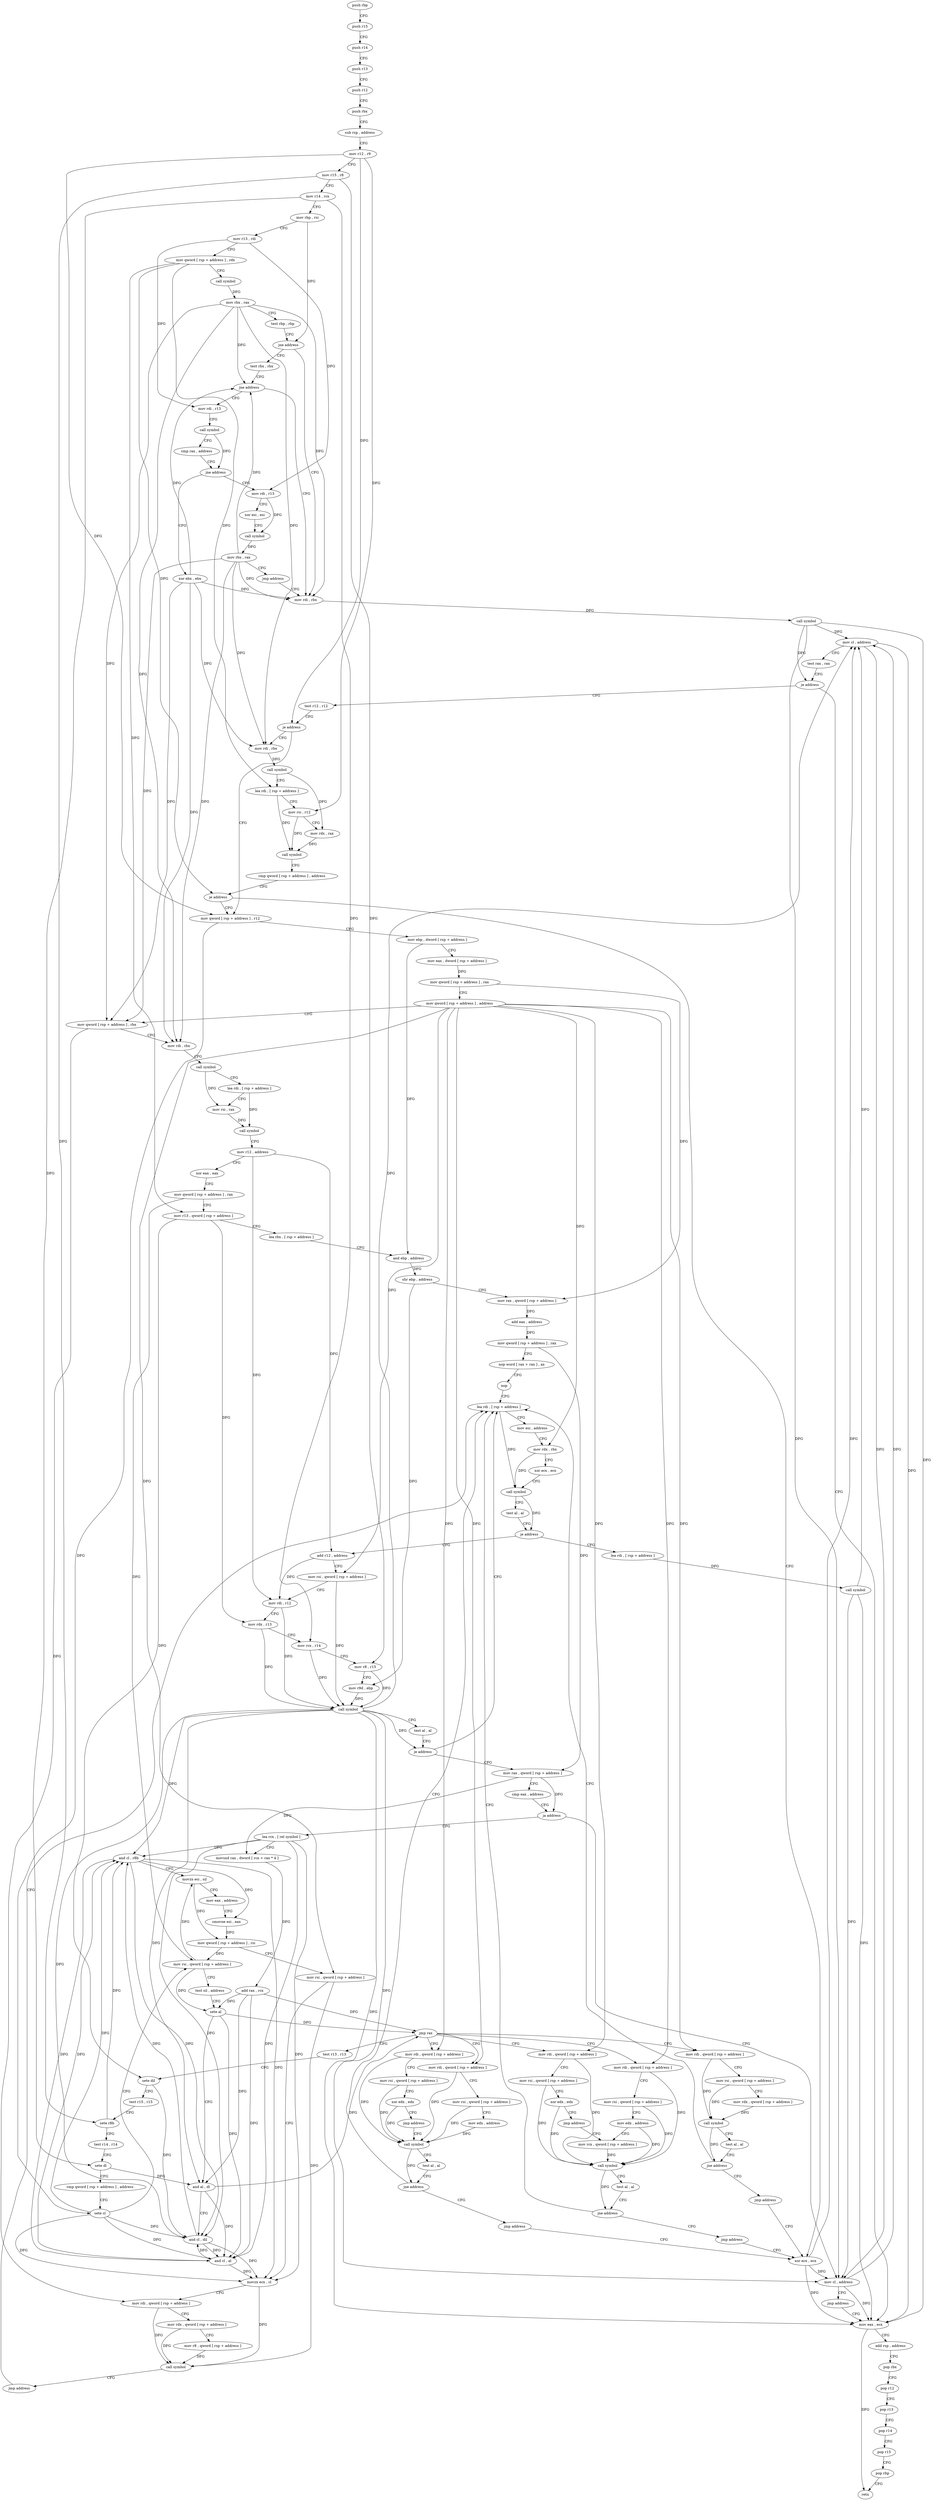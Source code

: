 digraph "func" {
"96880" [label = "push rbp" ]
"96881" [label = "push r15" ]
"96883" [label = "push r14" ]
"96885" [label = "push r13" ]
"96887" [label = "push r12" ]
"96889" [label = "push rbx" ]
"96890" [label = "sub rsp , address" ]
"96894" [label = "mov r12 , r9" ]
"96897" [label = "mov r15 , r8" ]
"96900" [label = "mov r14 , rcx" ]
"96903" [label = "mov rbp , rsi" ]
"96906" [label = "mov r13 , rdi" ]
"96909" [label = "mov qword [ rsp + address ] , rdx" ]
"96914" [label = "call symbol" ]
"96919" [label = "mov rbx , rax" ]
"96922" [label = "test rbp , rbp" ]
"96925" [label = "jne address" ]
"96963" [label = "mov rdi , rbx" ]
"96927" [label = "test rbx , rbx" ]
"96966" [label = "call symbol" ]
"96971" [label = "mov cl , address" ]
"96973" [label = "test rax , rax" ]
"96976" [label = "je address" ]
"97500" [label = "mov eax , ecx" ]
"96982" [label = "test r12 , r12" ]
"96930" [label = "jne address" ]
"96932" [label = "mov rdi , r13" ]
"97502" [label = "add rsp , address" ]
"97506" [label = "pop rbx" ]
"97507" [label = "pop r12" ]
"97509" [label = "pop r13" ]
"97511" [label = "pop r14" ]
"97513" [label = "pop r15" ]
"97515" [label = "pop rbp" ]
"97516" [label = "retn" ]
"96985" [label = "je address" ]
"97023" [label = "mov qword [ rsp + address ] , r12" ]
"96987" [label = "mov rdi , rbx" ]
"96935" [label = "call symbol" ]
"96940" [label = "cmp rax , address" ]
"96944" [label = "jne address" ]
"96961" [label = "xor ebx , ebx" ]
"96946" [label = "mov rdi , r13" ]
"97028" [label = "mov ebp , dword [ rsp + address ]" ]
"97035" [label = "mov eax , dword [ rsp + address ]" ]
"97042" [label = "mov qword [ rsp + address ] , rax" ]
"97047" [label = "mov qword [ rsp + address ] , address" ]
"97056" [label = "mov qword [ rsp + address ] , rbx" ]
"97061" [label = "mov rdi , rbx" ]
"97064" [label = "call symbol" ]
"97069" [label = "lea rdi , [ rsp + address ]" ]
"97074" [label = "mov rsi , rax" ]
"97077" [label = "call symbol" ]
"97082" [label = "mov r12 , address" ]
"97089" [label = "xor eax , eax" ]
"97091" [label = "mov qword [ rsp + address ] , rax" ]
"97096" [label = "mov r13 , qword [ rsp + address ]" ]
"97101" [label = "lea rbx , [ rsp + address ]" ]
"97106" [label = "and ebp , address" ]
"97109" [label = "shr ebp , address" ]
"97111" [label = "mov rax , qword [ rsp + address ]" ]
"97116" [label = "add eax , address" ]
"97119" [label = "mov qword [ rsp + address ] , rax" ]
"97124" [label = "nop word [ rax + rax ] , ax" ]
"97134" [label = "nop" ]
"97136" [label = "lea rdi , [ rsp + address ]" ]
"96990" [label = "call symbol" ]
"96995" [label = "lea rdi , [ rsp + address ]" ]
"97000" [label = "mov rsi , r12" ]
"97003" [label = "mov rdx , rax" ]
"97006" [label = "call symbol" ]
"97011" [label = "cmp qword [ rsp + address ] , address" ]
"97017" [label = "je address" ]
"97498" [label = "xor ecx , ecx" ]
"96949" [label = "xor esi , esi" ]
"96951" [label = "call symbol" ]
"96956" [label = "mov rbx , rax" ]
"96959" [label = "jmp address" ]
"97484" [label = "lea rdi , [ rsp + address ]" ]
"97489" [label = "call symbol" ]
"97494" [label = "mov cl , address" ]
"97164" [label = "add r12 , address" ]
"97168" [label = "mov rsi , qword [ rsp + address ]" ]
"97173" [label = "mov rdi , r12" ]
"97176" [label = "mov rdx , r13" ]
"97179" [label = "mov rcx , r14" ]
"97182" [label = "mov r8 , r15" ]
"97185" [label = "mov r9d , ebp" ]
"97188" [label = "call symbol" ]
"97193" [label = "test al , al" ]
"97195" [label = "je address" ]
"97197" [label = "mov rax , qword [ rsp + address ]" ]
"97141" [label = "mov esi , address" ]
"97146" [label = "mov rdx , rbx" ]
"97149" [label = "xor ecx , ecx" ]
"97151" [label = "call symbol" ]
"97156" [label = "test al , al" ]
"97158" [label = "je address" ]
"97202" [label = "cmp eax , address" ]
"97205" [label = "ja address" ]
"97211" [label = "lea rcx , [ rel symbol ]" ]
"97496" [label = "jmp address" ]
"97218" [label = "movsxd rax , dword [ rcx + rax * 4 ]" ]
"97222" [label = "add rax , rcx" ]
"97225" [label = "jmp rax" ]
"97227" [label = "mov rdi , qword [ rsp + address ]" ]
"97244" [label = "mov rdi , qword [ rsp + address ]" ]
"97283" [label = "mov rdi , qword [ rsp + address ]" ]
"97327" [label = "mov rdi , qword [ rsp + address ]" ]
"97344" [label = "mov rdi , qword [ rsp + address ]" ]
"97377" [label = "test r13 , r13" ]
"97232" [label = "mov rsi , qword [ rsp + address ]" ]
"97240" [label = "xor edx , edx" ]
"97242" [label = "jmp address" ]
"97301" [label = "mov rcx , qword [ rsp + address ]" ]
"97249" [label = "mov rsi , qword [ rsp + address ]" ]
"97257" [label = "mov rdx , qword [ rsp + address ]" ]
"97265" [label = "call symbol" ]
"97270" [label = "test al , al" ]
"97272" [label = "jne address" ]
"97278" [label = "jmp address" ]
"97288" [label = "mov rsi , qword [ rsp + address ]" ]
"97296" [label = "mov edx , address" ]
"97332" [label = "mov rsi , qword [ rsp + address ]" ]
"97340" [label = "xor edx , edx" ]
"97342" [label = "jmp address" ]
"97362" [label = "call symbol" ]
"97349" [label = "mov rsi , qword [ rsp + address ]" ]
"97357" [label = "mov edx , address" ]
"97380" [label = "sete dil" ]
"97384" [label = "test r15 , r15" ]
"97387" [label = "sete r8b" ]
"97391" [label = "test r14 , r14" ]
"97394" [label = "sete dl" ]
"97397" [label = "cmp qword [ rsp + address ] , address" ]
"97403" [label = "sete cl" ]
"97406" [label = "mov rsi , qword [ rsp + address ]" ]
"97411" [label = "test sil , address" ]
"97415" [label = "sete al" ]
"97418" [label = "and al , dl" ]
"97420" [label = "and cl , dil" ]
"97423" [label = "and cl , al" ]
"97425" [label = "and cl , r8b" ]
"97428" [label = "movzx esi , sil" ]
"97432" [label = "mov eax , address" ]
"97437" [label = "cmovne esi , eax" ]
"97440" [label = "mov qword [ rsp + address ] , rsi" ]
"97445" [label = "mov rsi , qword [ rsp + address ]" ]
"97450" [label = "movzx ecx , cl" ]
"97453" [label = "mov rdi , qword [ rsp + address ]" ]
"97458" [label = "mov rdx , qword [ rsp + address ]" ]
"97466" [label = "mov r8 , qword [ rsp + address ]" ]
"97474" [label = "call symbol" ]
"97479" [label = "jmp address" ]
"97309" [label = "call symbol" ]
"97314" [label = "test al , al" ]
"97316" [label = "jne address" ]
"97322" [label = "jmp address" ]
"97367" [label = "test al , al" ]
"97369" [label = "jne address" ]
"97375" [label = "jmp address" ]
"96880" -> "96881" [ label = "CFG" ]
"96881" -> "96883" [ label = "CFG" ]
"96883" -> "96885" [ label = "CFG" ]
"96885" -> "96887" [ label = "CFG" ]
"96887" -> "96889" [ label = "CFG" ]
"96889" -> "96890" [ label = "CFG" ]
"96890" -> "96894" [ label = "CFG" ]
"96894" -> "96897" [ label = "CFG" ]
"96894" -> "96985" [ label = "DFG" ]
"96894" -> "97023" [ label = "DFG" ]
"96894" -> "97000" [ label = "DFG" ]
"96897" -> "96900" [ label = "CFG" ]
"96897" -> "97182" [ label = "DFG" ]
"96897" -> "97387" [ label = "DFG" ]
"96900" -> "96903" [ label = "CFG" ]
"96900" -> "97179" [ label = "DFG" ]
"96900" -> "97394" [ label = "DFG" ]
"96903" -> "96906" [ label = "CFG" ]
"96903" -> "96925" [ label = "DFG" ]
"96906" -> "96909" [ label = "CFG" ]
"96906" -> "96932" [ label = "DFG" ]
"96906" -> "96946" [ label = "DFG" ]
"96909" -> "96914" [ label = "CFG" ]
"96909" -> "97096" [ label = "DFG" ]
"96909" -> "97017" [ label = "DFG" ]
"96909" -> "96995" [ label = "DFG" ]
"96914" -> "96919" [ label = "DFG" ]
"96919" -> "96922" [ label = "CFG" ]
"96919" -> "96963" [ label = "DFG" ]
"96919" -> "96930" [ label = "DFG" ]
"96919" -> "97056" [ label = "DFG" ]
"96919" -> "97061" [ label = "DFG" ]
"96919" -> "96987" [ label = "DFG" ]
"96922" -> "96925" [ label = "CFG" ]
"96925" -> "96963" [ label = "CFG" ]
"96925" -> "96927" [ label = "CFG" ]
"96963" -> "96966" [ label = "DFG" ]
"96927" -> "96930" [ label = "CFG" ]
"96966" -> "96971" [ label = "DFG" ]
"96966" -> "96976" [ label = "DFG" ]
"96966" -> "97500" [ label = "DFG" ]
"96966" -> "97494" [ label = "DFG" ]
"96971" -> "96973" [ label = "CFG" ]
"96971" -> "97500" [ label = "DFG" ]
"96971" -> "97494" [ label = "DFG" ]
"96973" -> "96976" [ label = "CFG" ]
"96976" -> "97500" [ label = "CFG" ]
"96976" -> "96982" [ label = "CFG" ]
"97500" -> "97502" [ label = "CFG" ]
"97500" -> "97516" [ label = "DFG" ]
"96982" -> "96985" [ label = "CFG" ]
"96930" -> "96963" [ label = "CFG" ]
"96930" -> "96932" [ label = "CFG" ]
"96932" -> "96935" [ label = "CFG" ]
"97502" -> "97506" [ label = "CFG" ]
"97506" -> "97507" [ label = "CFG" ]
"97507" -> "97509" [ label = "CFG" ]
"97509" -> "97511" [ label = "CFG" ]
"97511" -> "97513" [ label = "CFG" ]
"97513" -> "97515" [ label = "CFG" ]
"97515" -> "97516" [ label = "CFG" ]
"96985" -> "97023" [ label = "CFG" ]
"96985" -> "96987" [ label = "CFG" ]
"97023" -> "97028" [ label = "CFG" ]
"97023" -> "97403" [ label = "DFG" ]
"96987" -> "96990" [ label = "DFG" ]
"96935" -> "96940" [ label = "CFG" ]
"96935" -> "96944" [ label = "DFG" ]
"96940" -> "96944" [ label = "CFG" ]
"96944" -> "96961" [ label = "CFG" ]
"96944" -> "96946" [ label = "CFG" ]
"96961" -> "96963" [ label = "DFG" ]
"96961" -> "96930" [ label = "DFG" ]
"96961" -> "97056" [ label = "DFG" ]
"96961" -> "97061" [ label = "DFG" ]
"96961" -> "96987" [ label = "DFG" ]
"96946" -> "96949" [ label = "CFG" ]
"96946" -> "96951" [ label = "DFG" ]
"97028" -> "97035" [ label = "CFG" ]
"97028" -> "97106" [ label = "DFG" ]
"97035" -> "97042" [ label = "DFG" ]
"97042" -> "97047" [ label = "CFG" ]
"97042" -> "97111" [ label = "DFG" ]
"97047" -> "97056" [ label = "CFG" ]
"97047" -> "97168" [ label = "DFG" ]
"97047" -> "97227" [ label = "DFG" ]
"97047" -> "97244" [ label = "DFG" ]
"97047" -> "97283" [ label = "DFG" ]
"97047" -> "97327" [ label = "DFG" ]
"97047" -> "97344" [ label = "DFG" ]
"97047" -> "97445" [ label = "DFG" ]
"97047" -> "97146" [ label = "DFG" ]
"97056" -> "97061" [ label = "CFG" ]
"97056" -> "97453" [ label = "DFG" ]
"97061" -> "97064" [ label = "CFG" ]
"97064" -> "97069" [ label = "CFG" ]
"97064" -> "97074" [ label = "DFG" ]
"97069" -> "97074" [ label = "CFG" ]
"97069" -> "97077" [ label = "DFG" ]
"97074" -> "97077" [ label = "DFG" ]
"97077" -> "97082" [ label = "CFG" ]
"97082" -> "97089" [ label = "CFG" ]
"97082" -> "97164" [ label = "DFG" ]
"97082" -> "97173" [ label = "DFG" ]
"97089" -> "97091" [ label = "CFG" ]
"97091" -> "97096" [ label = "CFG" ]
"97091" -> "97406" [ label = "DFG" ]
"97096" -> "97101" [ label = "CFG" ]
"97096" -> "97176" [ label = "DFG" ]
"97096" -> "97380" [ label = "DFG" ]
"97101" -> "97106" [ label = "CFG" ]
"97106" -> "97109" [ label = "DFG" ]
"97109" -> "97111" [ label = "CFG" ]
"97109" -> "97185" [ label = "DFG" ]
"97111" -> "97116" [ label = "DFG" ]
"97116" -> "97119" [ label = "DFG" ]
"97119" -> "97124" [ label = "CFG" ]
"97119" -> "97197" [ label = "DFG" ]
"97124" -> "97134" [ label = "CFG" ]
"97134" -> "97136" [ label = "CFG" ]
"97136" -> "97141" [ label = "CFG" ]
"97136" -> "97151" [ label = "DFG" ]
"96990" -> "96995" [ label = "CFG" ]
"96990" -> "97003" [ label = "DFG" ]
"96995" -> "97000" [ label = "CFG" ]
"96995" -> "97006" [ label = "DFG" ]
"97000" -> "97003" [ label = "CFG" ]
"97000" -> "97006" [ label = "DFG" ]
"97003" -> "97006" [ label = "DFG" ]
"97006" -> "97011" [ label = "CFG" ]
"97011" -> "97017" [ label = "CFG" ]
"97017" -> "97498" [ label = "CFG" ]
"97017" -> "97023" [ label = "CFG" ]
"97498" -> "97500" [ label = "DFG" ]
"97498" -> "96971" [ label = "DFG" ]
"97498" -> "97494" [ label = "DFG" ]
"96949" -> "96951" [ label = "CFG" ]
"96951" -> "96956" [ label = "DFG" ]
"96956" -> "96959" [ label = "CFG" ]
"96956" -> "96963" [ label = "DFG" ]
"96956" -> "96930" [ label = "DFG" ]
"96956" -> "97056" [ label = "DFG" ]
"96956" -> "97061" [ label = "DFG" ]
"96956" -> "96987" [ label = "DFG" ]
"96959" -> "96963" [ label = "CFG" ]
"97484" -> "97489" [ label = "DFG" ]
"97489" -> "97494" [ label = "DFG" ]
"97489" -> "96971" [ label = "DFG" ]
"97489" -> "97500" [ label = "DFG" ]
"97494" -> "97496" [ label = "CFG" ]
"97494" -> "96971" [ label = "DFG" ]
"97494" -> "97500" [ label = "DFG" ]
"97164" -> "97168" [ label = "CFG" ]
"97164" -> "97173" [ label = "DFG" ]
"97168" -> "97173" [ label = "CFG" ]
"97168" -> "97188" [ label = "DFG" ]
"97173" -> "97176" [ label = "CFG" ]
"97173" -> "97188" [ label = "DFG" ]
"97176" -> "97179" [ label = "CFG" ]
"97176" -> "97188" [ label = "DFG" ]
"97179" -> "97182" [ label = "CFG" ]
"97179" -> "97188" [ label = "DFG" ]
"97182" -> "97185" [ label = "CFG" ]
"97182" -> "97188" [ label = "DFG" ]
"97185" -> "97188" [ label = "DFG" ]
"97188" -> "97193" [ label = "CFG" ]
"97188" -> "96971" [ label = "DFG" ]
"97188" -> "97500" [ label = "DFG" ]
"97188" -> "97195" [ label = "DFG" ]
"97188" -> "97494" [ label = "DFG" ]
"97188" -> "97418" [ label = "DFG" ]
"97188" -> "97420" [ label = "DFG" ]
"97188" -> "97425" [ label = "DFG" ]
"97193" -> "97195" [ label = "CFG" ]
"97195" -> "97136" [ label = "CFG" ]
"97195" -> "97197" [ label = "CFG" ]
"97197" -> "97202" [ label = "CFG" ]
"97197" -> "97205" [ label = "DFG" ]
"97197" -> "97218" [ label = "DFG" ]
"97141" -> "97146" [ label = "CFG" ]
"97146" -> "97149" [ label = "CFG" ]
"97146" -> "97151" [ label = "DFG" ]
"97149" -> "97151" [ label = "CFG" ]
"97151" -> "97156" [ label = "CFG" ]
"97151" -> "97158" [ label = "DFG" ]
"97156" -> "97158" [ label = "CFG" ]
"97158" -> "97484" [ label = "CFG" ]
"97158" -> "97164" [ label = "CFG" ]
"97202" -> "97205" [ label = "CFG" ]
"97205" -> "97494" [ label = "CFG" ]
"97205" -> "97211" [ label = "CFG" ]
"97211" -> "97218" [ label = "CFG" ]
"97211" -> "97420" [ label = "DFG" ]
"97211" -> "97423" [ label = "DFG" ]
"97211" -> "97425" [ label = "DFG" ]
"97211" -> "97450" [ label = "DFG" ]
"97496" -> "97500" [ label = "CFG" ]
"97218" -> "97222" [ label = "DFG" ]
"97222" -> "97225" [ label = "DFG" ]
"97222" -> "97415" [ label = "DFG" ]
"97222" -> "97418" [ label = "DFG" ]
"97222" -> "97423" [ label = "DFG" ]
"97225" -> "97227" [ label = "CFG" ]
"97225" -> "97244" [ label = "CFG" ]
"97225" -> "97283" [ label = "CFG" ]
"97225" -> "97327" [ label = "CFG" ]
"97225" -> "97344" [ label = "CFG" ]
"97225" -> "97377" [ label = "CFG" ]
"97227" -> "97232" [ label = "CFG" ]
"97227" -> "97309" [ label = "DFG" ]
"97244" -> "97249" [ label = "CFG" ]
"97244" -> "97265" [ label = "DFG" ]
"97283" -> "97288" [ label = "CFG" ]
"97283" -> "97309" [ label = "DFG" ]
"97327" -> "97332" [ label = "CFG" ]
"97327" -> "97362" [ label = "DFG" ]
"97344" -> "97349" [ label = "CFG" ]
"97344" -> "97362" [ label = "DFG" ]
"97377" -> "97380" [ label = "CFG" ]
"97232" -> "97240" [ label = "CFG" ]
"97232" -> "97309" [ label = "DFG" ]
"97240" -> "97242" [ label = "CFG" ]
"97240" -> "97309" [ label = "DFG" ]
"97242" -> "97301" [ label = "CFG" ]
"97301" -> "97309" [ label = "DFG" ]
"97249" -> "97257" [ label = "CFG" ]
"97249" -> "97265" [ label = "DFG" ]
"97257" -> "97265" [ label = "DFG" ]
"97265" -> "97270" [ label = "CFG" ]
"97265" -> "97272" [ label = "DFG" ]
"97270" -> "97272" [ label = "CFG" ]
"97272" -> "97136" [ label = "CFG" ]
"97272" -> "97278" [ label = "CFG" ]
"97278" -> "97498" [ label = "CFG" ]
"97288" -> "97296" [ label = "CFG" ]
"97288" -> "97309" [ label = "DFG" ]
"97296" -> "97301" [ label = "CFG" ]
"97296" -> "97309" [ label = "DFG" ]
"97332" -> "97340" [ label = "CFG" ]
"97332" -> "97362" [ label = "DFG" ]
"97340" -> "97342" [ label = "CFG" ]
"97340" -> "97362" [ label = "DFG" ]
"97342" -> "97362" [ label = "CFG" ]
"97362" -> "97367" [ label = "CFG" ]
"97362" -> "97369" [ label = "DFG" ]
"97349" -> "97357" [ label = "CFG" ]
"97349" -> "97362" [ label = "DFG" ]
"97357" -> "97362" [ label = "DFG" ]
"97380" -> "97384" [ label = "CFG" ]
"97380" -> "97420" [ label = "DFG" ]
"97384" -> "97387" [ label = "CFG" ]
"97387" -> "97391" [ label = "CFG" ]
"97387" -> "97425" [ label = "DFG" ]
"97391" -> "97394" [ label = "CFG" ]
"97394" -> "97397" [ label = "CFG" ]
"97394" -> "97418" [ label = "DFG" ]
"97397" -> "97403" [ label = "CFG" ]
"97403" -> "97406" [ label = "CFG" ]
"97403" -> "97420" [ label = "DFG" ]
"97403" -> "97423" [ label = "DFG" ]
"97403" -> "97425" [ label = "DFG" ]
"97403" -> "97450" [ label = "DFG" ]
"97406" -> "97411" [ label = "CFG" ]
"97406" -> "97415" [ label = "DFG" ]
"97406" -> "97428" [ label = "DFG" ]
"97411" -> "97415" [ label = "CFG" ]
"97415" -> "97418" [ label = "CFG" ]
"97415" -> "97225" [ label = "DFG" ]
"97415" -> "97423" [ label = "DFG" ]
"97418" -> "97420" [ label = "CFG" ]
"97418" -> "97225" [ label = "DFG" ]
"97418" -> "97423" [ label = "DFG" ]
"97420" -> "97423" [ label = "DFG" ]
"97420" -> "97425" [ label = "DFG" ]
"97420" -> "97450" [ label = "DFG" ]
"97423" -> "97425" [ label = "DFG" ]
"97423" -> "97420" [ label = "DFG" ]
"97423" -> "97450" [ label = "DFG" ]
"97425" -> "97428" [ label = "CFG" ]
"97425" -> "97420" [ label = "DFG" ]
"97425" -> "97423" [ label = "DFG" ]
"97425" -> "97450" [ label = "DFG" ]
"97425" -> "97437" [ label = "DFG" ]
"97428" -> "97432" [ label = "CFG" ]
"97428" -> "97440" [ label = "DFG" ]
"97432" -> "97437" [ label = "CFG" ]
"97437" -> "97440" [ label = "DFG" ]
"97440" -> "97445" [ label = "CFG" ]
"97440" -> "97406" [ label = "DFG" ]
"97445" -> "97450" [ label = "CFG" ]
"97445" -> "97474" [ label = "DFG" ]
"97450" -> "97453" [ label = "CFG" ]
"97450" -> "97474" [ label = "DFG" ]
"97453" -> "97458" [ label = "CFG" ]
"97453" -> "97474" [ label = "DFG" ]
"97458" -> "97466" [ label = "CFG" ]
"97458" -> "97474" [ label = "DFG" ]
"97466" -> "97474" [ label = "DFG" ]
"97474" -> "97479" [ label = "CFG" ]
"97479" -> "97136" [ label = "CFG" ]
"97309" -> "97314" [ label = "CFG" ]
"97309" -> "97316" [ label = "DFG" ]
"97314" -> "97316" [ label = "CFG" ]
"97316" -> "97136" [ label = "CFG" ]
"97316" -> "97322" [ label = "CFG" ]
"97322" -> "97498" [ label = "CFG" ]
"97367" -> "97369" [ label = "CFG" ]
"97369" -> "97136" [ label = "CFG" ]
"97369" -> "97375" [ label = "CFG" ]
"97375" -> "97498" [ label = "CFG" ]
}
